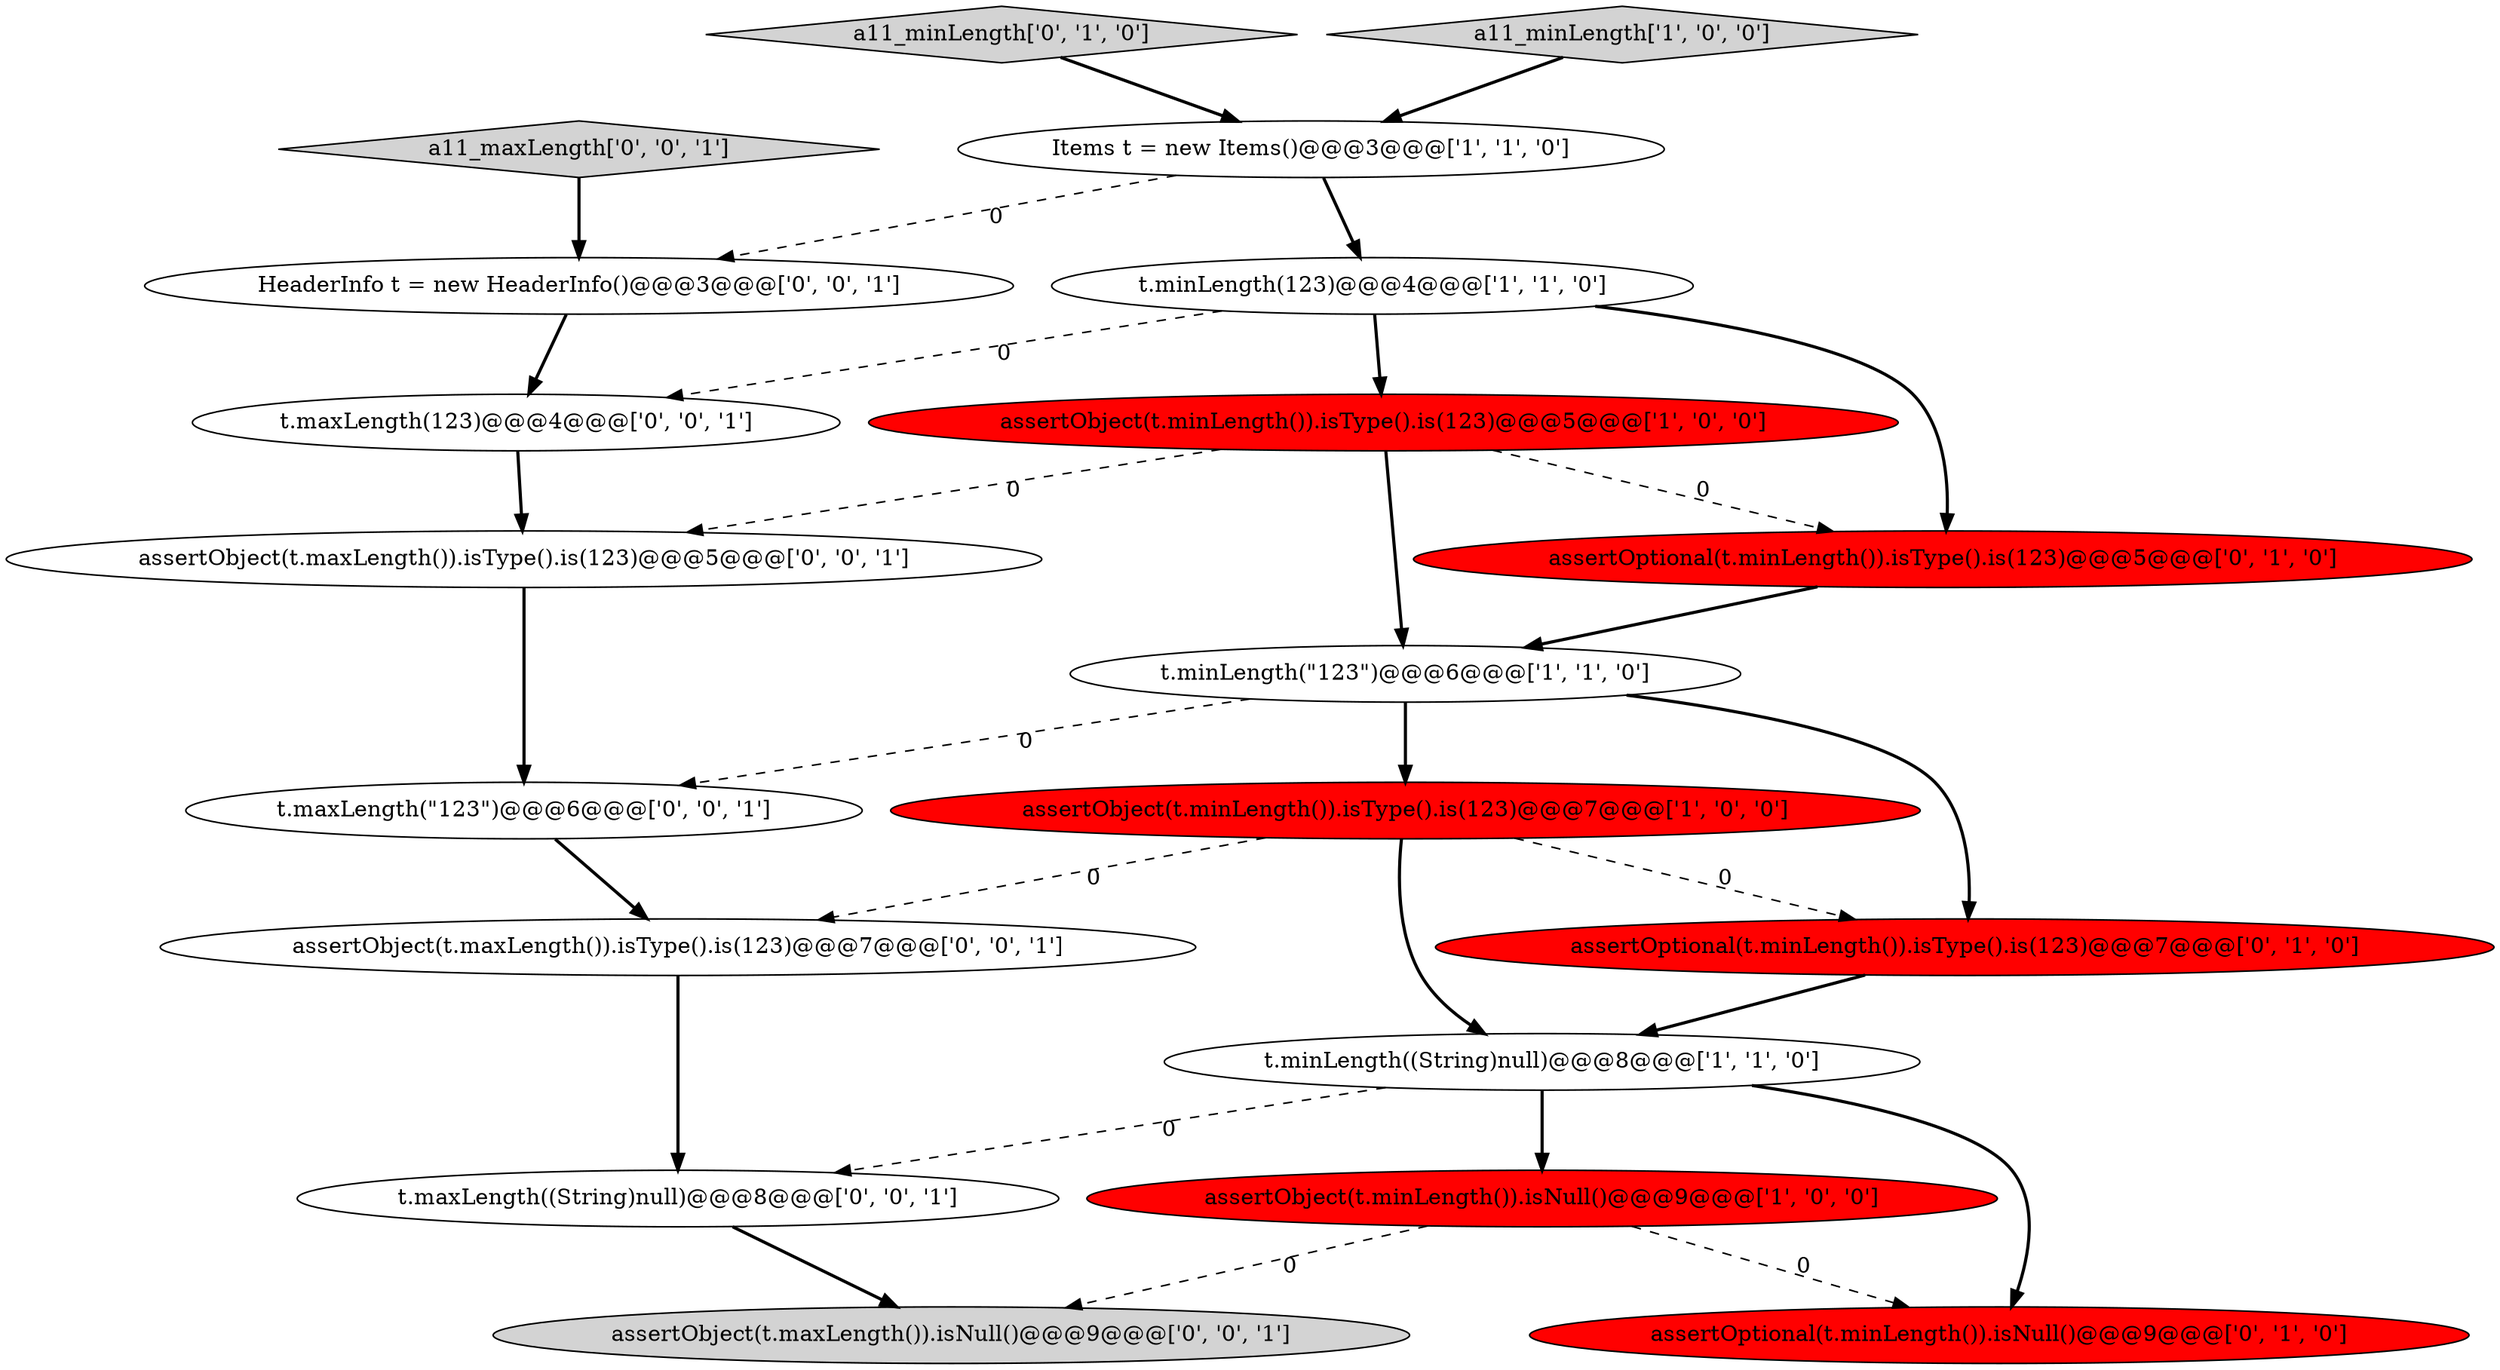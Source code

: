 digraph {
15 [style = filled, label = "assertObject(t.maxLength()).isType().is(123)@@@7@@@['0', '0', '1']", fillcolor = white, shape = ellipse image = "AAA0AAABBB3BBB"];
14 [style = filled, label = "assertObject(t.maxLength()).isType().is(123)@@@5@@@['0', '0', '1']", fillcolor = white, shape = ellipse image = "AAA0AAABBB3BBB"];
17 [style = filled, label = "a11_maxLength['0', '0', '1']", fillcolor = lightgray, shape = diamond image = "AAA0AAABBB3BBB"];
0 [style = filled, label = "t.minLength(\"123\")@@@6@@@['1', '1', '0']", fillcolor = white, shape = ellipse image = "AAA0AAABBB1BBB"];
1 [style = filled, label = "assertObject(t.minLength()).isType().is(123)@@@7@@@['1', '0', '0']", fillcolor = red, shape = ellipse image = "AAA1AAABBB1BBB"];
7 [style = filled, label = "assertObject(t.minLength()).isNull()@@@9@@@['1', '0', '0']", fillcolor = red, shape = ellipse image = "AAA1AAABBB1BBB"];
13 [style = filled, label = "assertObject(t.maxLength()).isNull()@@@9@@@['0', '0', '1']", fillcolor = lightgray, shape = ellipse image = "AAA0AAABBB3BBB"];
18 [style = filled, label = "HeaderInfo t = new HeaderInfo()@@@3@@@['0', '0', '1']", fillcolor = white, shape = ellipse image = "AAA0AAABBB3BBB"];
12 [style = filled, label = "t.maxLength((String)null)@@@8@@@['0', '0', '1']", fillcolor = white, shape = ellipse image = "AAA0AAABBB3BBB"];
4 [style = filled, label = "assertObject(t.minLength()).isType().is(123)@@@5@@@['1', '0', '0']", fillcolor = red, shape = ellipse image = "AAA1AAABBB1BBB"];
2 [style = filled, label = "Items t = new Items()@@@3@@@['1', '1', '0']", fillcolor = white, shape = ellipse image = "AAA0AAABBB1BBB"];
6 [style = filled, label = "t.minLength((String)null)@@@8@@@['1', '1', '0']", fillcolor = white, shape = ellipse image = "AAA0AAABBB1BBB"];
8 [style = filled, label = "assertOptional(t.minLength()).isType().is(123)@@@5@@@['0', '1', '0']", fillcolor = red, shape = ellipse image = "AAA1AAABBB2BBB"];
9 [style = filled, label = "a11_minLength['0', '1', '0']", fillcolor = lightgray, shape = diamond image = "AAA0AAABBB2BBB"];
19 [style = filled, label = "t.maxLength(\"123\")@@@6@@@['0', '0', '1']", fillcolor = white, shape = ellipse image = "AAA0AAABBB3BBB"];
5 [style = filled, label = "t.minLength(123)@@@4@@@['1', '1', '0']", fillcolor = white, shape = ellipse image = "AAA0AAABBB1BBB"];
11 [style = filled, label = "assertOptional(t.minLength()).isType().is(123)@@@7@@@['0', '1', '0']", fillcolor = red, shape = ellipse image = "AAA1AAABBB2BBB"];
16 [style = filled, label = "t.maxLength(123)@@@4@@@['0', '0', '1']", fillcolor = white, shape = ellipse image = "AAA0AAABBB3BBB"];
3 [style = filled, label = "a11_minLength['1', '0', '0']", fillcolor = lightgray, shape = diamond image = "AAA0AAABBB1BBB"];
10 [style = filled, label = "assertOptional(t.minLength()).isNull()@@@9@@@['0', '1', '0']", fillcolor = red, shape = ellipse image = "AAA1AAABBB2BBB"];
5->8 [style = bold, label=""];
9->2 [style = bold, label=""];
0->19 [style = dashed, label="0"];
1->15 [style = dashed, label="0"];
11->6 [style = bold, label=""];
0->11 [style = bold, label=""];
14->19 [style = bold, label=""];
4->0 [style = bold, label=""];
6->12 [style = dashed, label="0"];
8->0 [style = bold, label=""];
5->16 [style = dashed, label="0"];
12->13 [style = bold, label=""];
1->6 [style = bold, label=""];
3->2 [style = bold, label=""];
1->11 [style = dashed, label="0"];
0->1 [style = bold, label=""];
6->10 [style = bold, label=""];
5->4 [style = bold, label=""];
4->8 [style = dashed, label="0"];
7->13 [style = dashed, label="0"];
2->18 [style = dashed, label="0"];
16->14 [style = bold, label=""];
7->10 [style = dashed, label="0"];
4->14 [style = dashed, label="0"];
15->12 [style = bold, label=""];
19->15 [style = bold, label=""];
6->7 [style = bold, label=""];
17->18 [style = bold, label=""];
2->5 [style = bold, label=""];
18->16 [style = bold, label=""];
}
